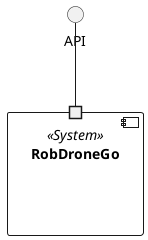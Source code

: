 @startuml
'https://plantuml.com/component-diagram


top to bottom direction

[RobDroneGo] <<System>>
component RobDroneGo{
port " " as APIPort
}

API -- APIPort

@enduml
